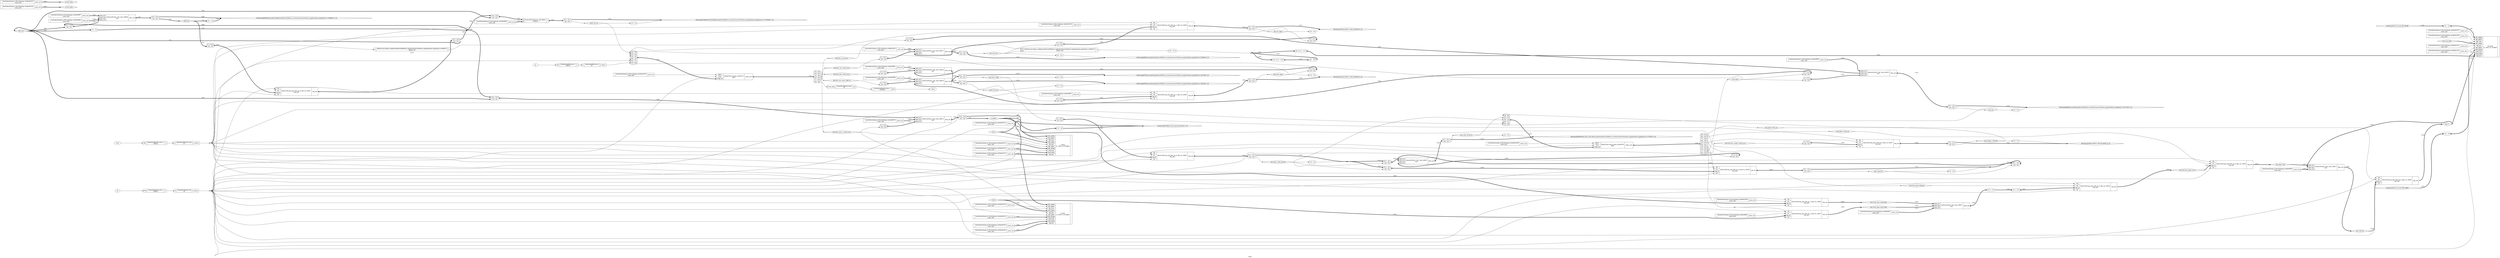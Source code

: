 digraph "main" {
label="main";
rankdir="LR";
remincross=true;
n61 [ shape=diamond, label="a.addr0", color="black", fontcolor="black"];
n62 [ shape=diamond, label="a.read_data", color="black", fontcolor="black"];
n63 [ shape=diamond, label="add0.out", color="black", fontcolor="black"];
n64 [ shape=diamond, label="b.read_data", color="black", fontcolor="black"];
n65 [ shape=octagon, label="clk", color="black", fontcolor="black"];
n66 [ shape=diamond, label="cond_wire_in", color="black", fontcolor="black"];
n67 [ shape=octagon, label="done", color="black", fontcolor="black"];
n68 [ shape=diamond, label="fsm.fsm_idx0_write_en_in", color="black", fontcolor="black"];
n69 [ shape=diamond, label="fsm.fsm_mac_data_valid_in", color="black", fontcolor="black"];
n70 [ shape=diamond, label="fsm.fsm_mac_go_in", color="black", fontcolor="black"];
n71 [ shape=diamond, label="fsm.fsm_out_write_en_in", color="black", fontcolor="black"];
n72 [ shape=diamond, label="fsm.fsm_read_a_write_en_in", color="black", fontcolor="black"];
n73 [ shape=diamond, label="fsm.idx0_done", color="black", fontcolor="black"];
n74 [ shape=diamond, label="fsm.out_done", color="black", fontcolor="black"];
n75 [ shape=octagon, label="go", color="black", fontcolor="black"];
n76 [ shape=diamond, label="idx0.out", color="black", fontcolor="black"];
n77 [ shape=diamond, label="idx0.write_en", color="black", fontcolor="black"];
n78 [ shape=diamond, label="mac.a", color="black", fontcolor="black"];
n79 [ shape=diamond, label="mac.add.out", color="black", fontcolor="black"];
n80 [ shape=diamond, label="mac.b", color="black", fontcolor="black"];
n81 [ shape=diamond, label="mac.c", color="black", fontcolor="black"];
n82 [ shape=diamond, label="mac.cond.out", color="black", fontcolor="black"];
n83 [ shape=diamond, label="mac.cond_wire0_in", color="black", fontcolor="black"];
n84 [ shape=diamond, label="mac.data_valid", color="black", fontcolor="black"];
n85 [ shape=diamond, label="mac.data_valid_reg.out", color="black", fontcolor="black"];
n86 [ shape=diamond, label="mac.done", color="black", fontcolor="black"];
n87 [ shape=diamond, label="mac.fsm.fsm_pipe1_in_in", color="black", fontcolor="black"];
n88 [ shape=diamond, label="mac.fsm.fsm_stage2_valid_in_in", color="black", fontcolor="black"];
n89 [ shape=diamond, label="mac.go", color="black", fontcolor="black"];
n90 [ shape=diamond, label="mac.mult_pipe.comp.go", color="black", fontcolor="black"];
n91 [ shape=diamond, label="mac.mult_pipe.comp.ltmp", color="black", fontcolor="black"];
n92 [ shape=diamond, label="mac.mult_pipe.comp.rtmp", color="black", fontcolor="black"];
n93 [ shape=diamond, label="mac.pipe1.out", color="black", fontcolor="black"];
n94 [ shape=diamond, label="mac.pipe1.write_en", color="black", fontcolor="black"];
n95 [ shape=diamond, label="mac.pipe2.write_en", color="black", fontcolor="black"];
n96 [ shape=diamond, label="mac.stage2_valid.out", color="black", fontcolor="black"];
n97 [ shape=diamond, label="out.read_data", color="black", fontcolor="black"];
n98 [ shape=diamond, label="out.write_en", color="black", fontcolor="black"];
n99 [ shape=octagon, label="reset", color="black", fontcolor="black"];
c101 [ shape=record, label="{{}|$auto$constmap.cc:36:constmap_worker$1001\nconst_unit|{<p100> const_out}}",  ];
c102 [ shape=record, label="{{}|$auto$constmap.cc:36:constmap_worker$1003\nconst_unit|{<p100> const_out}}",  ];
c103 [ shape=record, label="{{}|$auto$constmap.cc:36:constmap_worker$1005\nconst_unit|{<p100> const_out}}",  ];
c104 [ shape=record, label="{{}|$auto$constmap.cc:36:constmap_worker$1007\nconst_unit|{<p100> const_out}}",  ];
c105 [ shape=record, label="{{}|$auto$constmap.cc:36:constmap_worker$1009\nconst_unit|{<p100> const_out}}",  ];
c106 [ shape=record, label="{{}|$auto$constmap.cc:36:constmap_worker$1011\nconst_unit|{<p100> const_out}}",  ];
c107 [ shape=record, label="{{}|$auto$constmap.cc:36:constmap_worker$1013\nconst_unit|{<p100> const_out}}",  ];
c108 [ shape=record, label="{{}|$auto$constmap.cc:36:constmap_worker$1015\nconst_unit|{<p100> const_out}}",  ];
c109 [ shape=record, label="{{}|$auto$constmap.cc:36:constmap_worker$1017\nconst_unit|{<p100> const_out}}",  ];
c110 [ shape=record, label="{{}|$auto$constmap.cc:36:constmap_worker$1019\nconst_unit|{<p100> const_out}}",  ];
c111 [ shape=record, label="{{}|$auto$constmap.cc:36:constmap_worker$1021\nconst_unit|{<p100> const_out}}",  ];
c112 [ shape=record, label="{{}|$auto$constmap.cc:36:constmap_worker$1023\nconst_unit|{<p100> const_out}}",  ];
c113 [ shape=record, label="{{}|$auto$constmap.cc:36:constmap_worker$1025\nconst_unit|{<p100> const_out}}",  ];
c114 [ shape=record, label="{{}|$auto$constmap.cc:36:constmap_worker$1027\nconst_unit|{<p100> const_out}}",  ];
c115 [ shape=record, label="{{}|$auto$constmap.cc:36:constmap_worker$1029\nconst_unit|{<p100> const_out}}",  ];
c116 [ shape=record, label="{{}|$auto$constmap.cc:36:constmap_worker$1031\nconst_unit|{<p100> const_out}}",  ];
c117 [ shape=record, label="{{}|$auto$constmap.cc:36:constmap_worker$1033\nconst_unit|{<p100> const_out}}",  ];
c118 [ shape=record, label="{{}|$auto$constmap.cc:36:constmap_worker$1035\nconst_unit|{<p100> const_out}}",  ];
c119 [ shape=record, label="{{}|$auto$constmap.cc:36:constmap_worker$1037\nconst_unit|{<p100> const_out}}",  ];
c120 [ shape=record, label="{{}|$auto$constmap.cc:36:constmap_worker$979\nconst_unit|{<p100> const_out}}",  ];
c121 [ shape=record, label="{{}|$auto$constmap.cc:36:constmap_worker$981\nconst_unit|{<p100> const_out}}",  ];
c122 [ shape=record, label="{{}|$auto$constmap.cc:36:constmap_worker$983\nconst_unit|{<p100> const_out}}",  ];
c123 [ shape=record, label="{{}|$auto$constmap.cc:36:constmap_worker$985\nconst_unit|{<p100> const_out}}",  ];
c124 [ shape=record, label="{{}|$auto$constmap.cc:36:constmap_worker$987\nconst_unit|{<p100> const_out}}",  ];
c125 [ shape=record, label="{{}|$auto$constmap.cc:36:constmap_worker$989\nconst_unit|{<p100> const_out}}",  ];
c126 [ shape=record, label="{{}|$auto$constmap.cc:36:constmap_worker$991\nconst_unit|{<p100> const_out}}",  ];
c127 [ shape=record, label="{{}|$auto$constmap.cc:36:constmap_worker$993\nconst_unit|{<p100> const_out}}",  ];
c128 [ shape=record, label="{{}|$auto$constmap.cc:36:constmap_worker$995\nconst_unit|{<p100> const_out}}",  ];
c129 [ shape=record, label="{{}|$auto$constmap.cc:36:constmap_worker$997\nconst_unit|{<p100> const_out}}",  ];
c130 [ shape=record, label="{{}|$auto$constmap.cc:36:constmap_worker$999\nconst_unit|{<p100> const_out}}",  ];
c135 [ shape=record, label="{{<p131> data_in1|<p132> data_in2|<p133> data_in3}|$extract$&#9586;ALU_ALU_func_0$909\nALU|{<p134> data_out}}",  ];
x0 [ shape=record, style=rounded, label="<s1> 31:4 - 31:4 |<s0> 3:0 - 3:0 ", color="black", fontcolor="black" ];
x0:e -> c135:p132:w [arrowhead=odiamond, arrowtail=odiamond, dir=both, color="black", fontcolor="black", style="setlinewidth(3)", label="<32>"];
x1 [ shape=record, style=rounded, label="<s1> 31:4 - 31:4 |<s0> 3:0 - 3:0 ", color="black", fontcolor="black" ];
c135:p134:e -> x1:w [arrowhead=odiamond, arrowtail=odiamond, dir=both, color="black", fontcolor="black", style="setlinewidth(3)", label="<32>"];
c136 [ shape=record, label="{{<p131> data_in1|<p132> data_in2|<p133> data_in3}|$extract$&#9586;ALU_ALU_func_0$910\nALU|{<p134> data_out}}",  ];
c137 [ shape=record, label="{{<p131> data_in1|<p132> data_in2|<p133> data_in3}|$extract$&#9586;ALU_ALU_func_5$907\nALU|{<p134> data_out}}",  ];
x2 [ shape=record, style=rounded, label="<s0> 31:0 - 31:0 ", color="black", fontcolor="black" ];
c137:p134:e -> x2:w [arrowhead=odiamond, arrowtail=odiamond, dir=both, color="black", fontcolor="black", style="setlinewidth(3)", label="<32>"];
c138 [ shape=record, label="{{<p131> data_in1|<p132> data_in2|<p133> data_in3}|$extract$&#9586;ALU_ALU_func_6$913\nALU|{<p134> data_out}}",  ];
x3 [ shape=record, style=rounded, label="<s1> 31:4 - 31:4 |<s0> 3:0 - 3:0 ", color="black", fontcolor="black" ];
x3:e -> c138:p131:w [arrowhead=odiamond, arrowtail=odiamond, dir=both, color="black", fontcolor="black", style="setlinewidth(3)", label="<32>"];
x4 [ shape=record, style=rounded, label="Z -&gt; 31:1 |<s0> 0:0 - 0:0 ", color="black", fontcolor="black" ];
x4:e -> c138:p133:w [arrowhead=odiamond, arrowtail=odiamond, dir=both, color="black", fontcolor="black", style="setlinewidth(3)", label="<32>"];
x5 [ shape=record, style=rounded, label="<s1> 31:4 - 31:4 |<s0> 3:0 - 3:0 ", color="black", fontcolor="black" ];
c138:p134:e -> x5:w [arrowhead=odiamond, arrowtail=odiamond, dir=both, color="black", fontcolor="black", style="setlinewidth(3)", label="<32>"];
c139 [ shape=record, label="{{<p131> data_in1|<p132> data_in2|<p133> data_in3}|$extract$&#9586;ALU_ALU_func_6$914\nALU|{<p134> data_out}}",  ];
x6 [ shape=record, style=rounded, label="0 -&gt; 31:1 |<s0> 0:0 - 0:0 ", color="black", fontcolor="black" ];
x6:e -> c139:p132:w [arrowhead=odiamond, arrowtail=odiamond, dir=both, color="black", fontcolor="black", style="setlinewidth(3)", label="<32>"];
x7 [ shape=record, style=rounded, label="Z -&gt; 31:1 |<s0> 0:0 - 0:0 ", color="black", fontcolor="black" ];
x7:e -> c139:p133:w [arrowhead=odiamond, arrowtail=odiamond, dir=both, color="black", fontcolor="black", style="setlinewidth(3)", label="<32>"];
x8 [ shape=record, style=rounded, label="<s1> 31:1 - 31:1 |<s0> 0:0 - 0:0 ", color="black", fontcolor="black" ];
c139:p134:e -> x8:w [arrowhead=odiamond, arrowtail=odiamond, dir=both, color="black", fontcolor="black", style="setlinewidth(3)", label="<32>"];
c140 [ shape=record, label="{{<p131> data_in1|<p132> data_in2|<p133> data_in3}|$extract$&#9586;ALU_ALU_func_6$915\nALU|{<p134> data_out}}",  ];
x9 [ shape=record, style=rounded, label="<s1> 31:1 - 31:1 |<s0> 0:0 - 0:0 ", color="black", fontcolor="black" ];
x9:e -> c140:p131:w [arrowhead=odiamond, arrowtail=odiamond, dir=both, color="black", fontcolor="black", style="setlinewidth(3)", label="<32>"];
x10 [ shape=record, style=rounded, label="<s1> 31:1 - 31:1 |<s0> 0:0 - 0:0 ", color="black", fontcolor="black" ];
x10:e -> c140:p132:w [arrowhead=odiamond, arrowtail=odiamond, dir=both, color="black", fontcolor="black", style="setlinewidth(3)", label="<32>"];
x11 [ shape=record, style=rounded, label="Z -&gt; 31:1 |<s0> 0:0 - 0:0 ", color="black", fontcolor="black" ];
x11:e -> c140:p133:w [arrowhead=odiamond, arrowtail=odiamond, dir=both, color="black", fontcolor="black", style="setlinewidth(3)", label="<32>"];
x12 [ shape=record, style=rounded, label="<s1> 31:1 - 31:1 |<s0> 0:0 - 0:0 ", color="black", fontcolor="black" ];
c140:p134:e -> x12:w [arrowhead=odiamond, arrowtail=odiamond, dir=both, color="black", fontcolor="black", style="setlinewidth(3)", label="<32>"];
c141 [ shape=record, label="{{<p131> data_in1|<p132> data_in2|<p133> data_in3}|$extract$&#9586;ALU_ALU_func_6$916\nALU|{<p134> data_out}}",  ];
x13 [ shape=record, style=rounded, label="0 -&gt; 31:1 |<s0> 0:0 - 0:0 ", color="black", fontcolor="black" ];
x13:e -> c141:p132:w [arrowhead=odiamond, arrowtail=odiamond, dir=both, color="black", fontcolor="black", style="setlinewidth(3)", label="<32>"];
x14 [ shape=record, style=rounded, label="Z -&gt; 31:1 |<s0> 0:0 - 0:0 ", color="black", fontcolor="black" ];
x14:e -> c141:p133:w [arrowhead=odiamond, arrowtail=odiamond, dir=both, color="black", fontcolor="black", style="setlinewidth(3)", label="<32>"];
x15 [ shape=record, style=rounded, label="<s1> 31:1 - 31:1 |<s0> 0:0 - 0:0 ", color="black", fontcolor="black" ];
c141:p134:e -> x15:w [arrowhead=odiamond, arrowtail=odiamond, dir=both, color="black", fontcolor="black", style="setlinewidth(3)", label="<32>"];
c142 [ shape=record, label="{{<p131> data_in1|<p132> data_in2|<p133> data_in3}|$extract$&#9586;ALU_ALU_func_6$917\nALU|{<p134> data_out}}",  ];
x16 [ shape=record, style=rounded, label="0 -&gt; 31:1 |<s0> 0:0 - 0:0 ", color="black", fontcolor="black" ];
x16:e -> c142:p132:w [arrowhead=odiamond, arrowtail=odiamond, dir=both, color="black", fontcolor="black", style="setlinewidth(3)", label="<32>"];
x17 [ shape=record, style=rounded, label="Z -&gt; 31:1 |<s0> 0:0 - 0:0 ", color="black", fontcolor="black" ];
x17:e -> c142:p133:w [arrowhead=odiamond, arrowtail=odiamond, dir=both, color="black", fontcolor="black", style="setlinewidth(3)", label="<32>"];
x18 [ shape=record, style=rounded, label="<s1> 31:1 - 31:1 |<s0> 0:0 - 0:0 ", color="black", fontcolor="black" ];
c142:p134:e -> x18:w [arrowhead=odiamond, arrowtail=odiamond, dir=both, color="black", fontcolor="black", style="setlinewidth(3)", label="<32>"];
c143 [ shape=record, label="{{<p131> data_in1|<p132> data_in2|<p133> data_in3}|$extract$&#9586;ALU_ALU_func_6$918\nALU|{<p134> data_out}}",  ];
x19 [ shape=record, style=rounded, label="0 -&gt; 31:1 |<s0> 0:0 - 0:0 ", color="black", fontcolor="black" ];
x19:e -> c143:p132:w [arrowhead=odiamond, arrowtail=odiamond, dir=both, color="black", fontcolor="black", style="setlinewidth(3)", label="<32>"];
x20 [ shape=record, style=rounded, label="Z -&gt; 31:1 |<s0> 0:0 - 0:0 ", color="black", fontcolor="black" ];
x20:e -> c143:p133:w [arrowhead=odiamond, arrowtail=odiamond, dir=both, color="black", fontcolor="black", style="setlinewidth(3)", label="<32>"];
x21 [ shape=record, style=rounded, label="<s1> 31:1 - 31:1 |<s0> 0:0 - 0:0 ", color="black", fontcolor="black" ];
c143:p134:e -> x21:w [arrowhead=odiamond, arrowtail=odiamond, dir=both, color="black", fontcolor="black", style="setlinewidth(3)", label="<32>"];
c147 [ shape=record, label="{{<p144> A|<p145> B}|$extract$&#9586;compare_conf_0$921\ncompare|{<p146> Y}}",  ];
x22 [ shape=record, style=rounded, label="<s1> 31:4 - 31:4 |<s0> 3:0 - 3:0 ", color="black", fontcolor="black" ];
x22:e -> c147:p144:w [arrowhead=odiamond, arrowtail=odiamond, dir=both, color="black", fontcolor="black", style="setlinewidth(3)", label="<32>"];
x23 [ shape=record, style=rounded, label="<s1> 31:1 - 31:1 |<s0> 0:0 - 0:0 ", color="black", fontcolor="black" ];
c147:p146:e -> x23:w [arrowhead=odiamond, arrowtail=odiamond, dir=both, color="black", fontcolor="black", style="setlinewidth(3)", label="<32>"];
c152 [ shape=record, label="{{<p65> clk|<p148> en|<p149> reg_in|<p150> rst}|$extract$&#9586;reg_unit_tide_en_0_tide_rst_1$936\nreg_unit|{<p151> reg_out}}",  ];
x24 [ shape=record, style=rounded, label="<s1> 31:1 - 31:1 |<s0> 0:0 - 0:0 ", color="black", fontcolor="black" ];
x24:e -> c152:p149:w [arrowhead=odiamond, arrowtail=odiamond, dir=both, color="black", fontcolor="black", style="setlinewidth(3)", label="<32>"];
x25 [ shape=record, style=rounded, label="<s1> 31:1 - 31:1 |<s0> 0:0 - 0:0 ", color="black", fontcolor="black" ];
c152:p151:e -> x25:w [arrowhead=odiamond, arrowtail=odiamond, dir=both, color="black", fontcolor="black", style="setlinewidth(3)", label="<32>"];
c153 [ shape=record, label="{{<p65> clk|<p148> en|<p149> reg_in|<p150> rst}|$extract$&#9586;reg_unit_tide_en_0_tide_rst_1$937\nreg_unit|{<p151> reg_out}}",  ];
x26 [ shape=record, style=rounded, label="0 -&gt; 31:1 |<s0> 0:0 - 0:0 ", color="black", fontcolor="black" ];
x26:e -> c153:p149:w [arrowhead=odiamond, arrowtail=odiamond, dir=both, color="black", fontcolor="black", style="setlinewidth(3)", label="<32>"];
x27 [ shape=record, style=rounded, label="<s1> 31:1 - 31:1 |<s0> 0:0 - 0:0 ", color="black", fontcolor="black" ];
c153:p151:e -> x27:w [arrowhead=odiamond, arrowtail=odiamond, dir=both, color="black", fontcolor="black", style="setlinewidth(3)", label="<32>"];
c154 [ shape=record, label="{{<p65> clk|<p148> en|<p149> reg_in|<p150> rst}|$extract$&#9586;reg_unit_tide_en_0_tide_rst_1$938\nreg_unit|{<p151> reg_out}}",  ];
x28 [ shape=record, style=rounded, label="<s0> 31:0 - 31:0 ", color="black", fontcolor="black" ];
x28:e -> c154:p149:w [arrowhead=odiamond, arrowtail=odiamond, dir=both, color="black", fontcolor="black", style="setlinewidth(3)", label="<32>"];
c155 [ shape=record, label="{{<p65> clk|<p148> en|<p149> reg_in|<p150> rst}|$extract$&#9586;reg_unit_tide_en_0_tide_rst_1$939\nreg_unit|{<p151> reg_out}}",  ];
c156 [ shape=record, label="{{<p65> clk|<p148> en|<p149> reg_in|<p150> rst}|$extract$&#9586;reg_unit_tide_en_0_tide_rst_1$940\nreg_unit|{<p151> reg_out}}",  ];
c157 [ shape=record, label="{{<p65> clk|<p148> en|<p149> reg_in|<p150> rst}|$extract$&#9586;reg_unit_tide_en_0_tide_rst_1$941\nreg_unit|{<p151> reg_out}}",  ];
x29 [ shape=record, style=rounded, label="0 -&gt; 31:4 |<s0> 3:0 - 3:0 ", color="black", fontcolor="black" ];
x29:e -> c157:p149:w [arrowhead=odiamond, arrowtail=odiamond, dir=both, color="black", fontcolor="black", style="setlinewidth(3)", label="<32>"];
x30 [ shape=record, style=rounded, label="<s1> 31:4 - 31:4 |<s0> 3:0 - 3:0 ", color="black", fontcolor="black" ];
c157:p151:e -> x30:w [arrowhead=odiamond, arrowtail=odiamond, dir=both, color="black", fontcolor="black", style="setlinewidth(3)", label="<32>"];
c158 [ shape=record, label="{{<p65> clk|<p148> en|<p149> reg_in|<p150> rst}|$extract$&#9586;reg_unit_tide_en_0_tide_rst_1$942\nreg_unit|{<p151> reg_out}}",  ];
x31 [ shape=record, style=rounded, label="0 -&gt; 31:1 |<s0> 0:0 - 0:0 ", color="black", fontcolor="black" ];
x31:e -> c158:p149:w [arrowhead=odiamond, arrowtail=odiamond, dir=both, color="black", fontcolor="black", style="setlinewidth(3)", label="<32>"];
x32 [ shape=record, style=rounded, label="<s1> 31:1 - 31:1 |<s0> 0:0 - 0:0 ", color="black", fontcolor="black" ];
c158:p151:e -> x32:w [arrowhead=odiamond, arrowtail=odiamond, dir=both, color="black", fontcolor="black", style="setlinewidth(3)", label="<32>"];
c159 [ shape=record, label="{{<p65> clk|<p148> en|<p149> reg_in|<p150> rst}|$extract$&#9586;reg_unit_tide_en_1_tide_rst_1$944\nreg_unit|{<p151> reg_out}}",  ];
x33 [ shape=record, style=rounded, label="0 -&gt; 31:1 |<s0> 0:0 - 0:0 ", color="black", fontcolor="black" ];
x33:e -> c159:p149:w [arrowhead=odiamond, arrowtail=odiamond, dir=both, color="black", fontcolor="black", style="setlinewidth(3)", label="<32>"];
x34 [ shape=record, style=rounded, label="<s1> 31:1 - 31:1 |<s0> 0:0 - 0:0 ", color="black", fontcolor="black" ];
c159:p151:e -> x34:w [arrowhead=odiamond, arrowtail=odiamond, dir=both, color="black", fontcolor="black", style="setlinewidth(3)", label="<32>"];
c160 [ shape=record, label="{{<p65> clk|<p148> en|<p149> reg_in|<p150> rst}|$extract$&#9586;reg_unit_tide_en_1_tide_rst_1$945\nreg_unit|{<p151> reg_out}}",  ];
x35 [ shape=record, style=rounded, label="0 -&gt; 31:1 |<s0> 0:0 - 0:0 ", color="black", fontcolor="black" ];
x35:e -> c160:p149:w [arrowhead=odiamond, arrowtail=odiamond, dir=both, color="black", fontcolor="black", style="setlinewidth(3)", label="<32>"];
x36 [ shape=record, style=rounded, label="<s1> 31:1 - 31:1 |<s0> 0:0 - 0:0 ", color="black", fontcolor="black" ];
c160:p151:e -> x36:w [arrowhead=odiamond, arrowtail=odiamond, dir=both, color="black", fontcolor="black", style="setlinewidth(3)", label="<32>"];
c161 [ shape=record, label="{{<p65> clk|<p148> en|<p149> reg_in|<p150> rst}|$extract$&#9586;reg_unit_tide_en_1_tide_rst_1$946\nreg_unit|{<p151> reg_out}}",  ];
c162 [ shape=record, label="{{<p65> clk|<p148> en|<p149> reg_in|<p150> rst}|$extract$&#9586;reg_unit_tide_en_1_tide_rst_1$947\nreg_unit|{<p151> reg_out}}",  ];
c163 [ shape=record, label="{{<p144> A|<p145> B}|$flatten&#9586;out.$logic_and$/home/kelvin/FABulous_fork/myProject/PnR/mac-pipelined/mac-pipelined.sv:806$274\n$logic_and|{<p146> Y}}",  ];
x37 [ shape=record, style=rounded, label="<s0> 0:0 - 31:31 ", color="black", fontcolor="black" ];
c163:p146:e -> x37:w [arrowhead=odiamond, arrowtail=odiamond, dir=both, color="black", fontcolor="black", label=""];
c164 [ shape=record, label="{{<p144> A}|$flatten&#9586;out.$logic_not$/home/kelvin/FABulous_fork/myProject/PnR/mac-pipelined/mac-pipelined.sv:806$273\n$logic_not|{<p146> Y}}",  ];
c169 [ shape=record, label="{{<p165> ARST|<p166> CLK|<p167> CTRL_IN}|$fsm$&#9586;fsm.current_state$772\n$fsm|{<p168> CTRL_OUT}}",  ];
x38 [ shape=record, style=rounded, label="<s5> 0:0 - 5:5 |<s4> 0:0 - 4:4 |<s3> 0:0 - 3:3 |<s2> 0:0 - 2:2 |<s1> 0:0 - 1:1 |<s0> 0:0 - 0:0 ", color="black", fontcolor="black" ];
x38:e -> c169:p167:w [arrowhead=odiamond, arrowtail=odiamond, dir=both, color="black", fontcolor="black", style="setlinewidth(3)", label="<6>"];
x39 [ shape=record, style=rounded, label="<s5> 5:5 - 0:0 |<s4> 4:4 - 0:0 |<s3> 3:3 - 0:0 |<s2> 2:2 - 0:0 |<s1> 1:1 - 0:0 |<s0> 0:0 - 0:0 ", color="black", fontcolor="black" ];
c169:p168:e -> x39:w [arrowhead=odiamond, arrowtail=odiamond, dir=both, color="black", fontcolor="black", style="setlinewidth(3)", label="<6>"];
c170 [ shape=record, label="{{<p165> ARST|<p166> CLK|<p167> CTRL_IN}|$fsm$&#9586;mac.fsm.current_state$786\n$fsm|{<p168> CTRL_OUT}}",  ];
x40 [ shape=record, style=rounded, label="<s4> 0:0 - 4:4 |<s3> 0:0 - 3:3 |<s2> 0:0 - 2:2 |<s1> 0:0 - 1:1 |<s0> 0:0 - 0:0 ", color="black", fontcolor="black" ];
x40:e -> c170:p167:w [arrowhead=odiamond, arrowtail=odiamond, dir=both, color="black", fontcolor="black", style="setlinewidth(3)", label="<5>"];
x41 [ shape=record, style=rounded, label="<s9> 9:9 - 0:0 |<s8> 8:8 - 0:0 |<s7> 7:7 - 0:0 |<s6> 6:6 - 0:0 |<s5> 5:5 - 0:0 |<s4> 4:4 - 0:0 |<s3> 3:3 - 0:0 |<s2> 2:2 - 0:0 |<s1> 1:1 - 0:0 |<s0> 0:0 - 0:0 ", color="black", fontcolor="black" ];
c170:p168:e -> x41:w [arrowhead=odiamond, arrowtail=odiamond, dir=both, color="black", fontcolor="black", style="setlinewidth(3)", label="<10>"];
c173 [ shape=record, label="{{<p171> in}|$iopadmap$main.clk\nIO|{<p172> to_fabric}}",  ];
c176 [ shape=record, label="{{<p174> PAD}|$iopadmap$main.clk_1\nINBUF|{<p175> O}}",  ];
c179 [ shape=record, label="{{<p177> from_fabric}|$iopadmap$main.done\nIO|{<p178> out}}",  ];
c181 [ shape=record, label="{{<p180> I}|$iopadmap$main.done_1\nOUTBUF|{<p174> PAD}}",  ];
c182 [ shape=record, label="{{<p171> in}|$iopadmap$main.go\nIO|{<p172> to_fabric}}",  ];
c183 [ shape=record, label="{{<p174> PAD}|$iopadmap$main.go_1\nINBUF|{<p175> O}}",  ];
c184 [ shape=record, label="{{<p171> in}|$iopadmap$main.reset\nIO|{<p172> to_fabric}}",  ];
c185 [ shape=record, label="{{<p174> PAD}|$iopadmap$main.reset_1\nINBUF|{<p175> O}}",  ];
c196 [ shape=record, label="{{<p186> RD_ADDR|<p187> RD_ARST|<p188> RD_CLK|<p189> RD_DATA|<p190> RD_EN|<p191> RD_SRST|<p192> WR_ADDR|<p193> WR_CLK|<p194> WR_DATA|<p195> WR_EN}|a.mem\n$__mem_v2_wrapper|{}}",  ];
c197 [ shape=record, label="{{<p186> RD_ADDR|<p187> RD_ARST|<p188> RD_CLK|<p189> RD_DATA|<p190> RD_EN|<p191> RD_SRST|<p192> WR_ADDR|<p193> WR_CLK|<p194> WR_DATA|<p195> WR_EN}|b.mem\n$__mem_v2_wrapper|{}}",  ];
c198 [ shape=record, label="{{<p186> RD_ADDR|<p187> RD_ARST|<p188> RD_CLK|<p189> RD_DATA|<p190> RD_EN|<p191> RD_SRST|<p192> WR_ADDR|<p193> WR_CLK|<p194> WR_DATA|<p195> WR_EN}|out.mem\n$__mem_v2_wrapper|{}}",  ];
x42 [ shape=record, style=rounded, label="<s0> 3:0 - 3:0 ", color="black", fontcolor="black" ];
x42:e -> c198:p186:w [arrowhead=odiamond, arrowtail=odiamond, dir=both, color="black", fontcolor="black", style="setlinewidth(3)", label="<4>"];
x43 [ shape=record, style=rounded, label="<s0> 3:0 - 3:0 ", color="black", fontcolor="black" ];
x43:e -> c198:p192:w [arrowhead=odiamond, arrowtail=odiamond, dir=both, color="black", fontcolor="black", style="setlinewidth(3)", label="<4>"];
x44 [ shape=record, style=rounded, label="<s31> 32x 31:31 - 31:0 ", color="black", fontcolor="black" ];
x44:e -> c198:p195:w [arrowhead=odiamond, arrowtail=odiamond, dir=both, color="black", fontcolor="black", style="setlinewidth(3)", label="<32>"];
x45 [ shape=record, style=rounded, label="<s30> 31x 31:31 - 30:0 ", color="black", fontcolor="black" ];
x46 [ shape=record, style=rounded, label="<s0> 30:0 - 30:0 ", color="black", fontcolor="black" ];
x45:e -> x46:w [arrowhead=odiamond, arrowtail=odiamond, dir=both, color="black", fontcolor="black", style="setlinewidth(3)", label="<31>"];
x47 [ shape=record, style=rounded, label="<s0> 0:0 - 0:0 ", color="black", fontcolor="black" ];
x48 [ shape=record, style=rounded, label="<s0> 0:0 - 0:0 ", color="black", fontcolor="black" ];
x49 [ shape=record, style=rounded, label="<s0> 0:0 - 0:0 ", color="black", fontcolor="black" ];
x50 [ shape=record, style=rounded, label="<s0> 0:0 - 0:0 ", color="black", fontcolor="black" ];
x51 [ shape=record, style=rounded, label="<s0> 3:0 - 3:0 ", color="black", fontcolor="black" ];
x52 [ shape=record, style=rounded, label="<s0> 0:0 - 0:0 ", color="black", fontcolor="black" ];
x53 [ shape=record, style=rounded, label="<s0> 3:0 - 3:0 ", color="black", fontcolor="black" ];
x54 [ shape=record, style=rounded, label="<s0> 0:0 - 0:0 ", color="black", fontcolor="black" ];
x55 [ shape=record, style=rounded, label="<s0> 3:0 - 3:0 ", color="black", fontcolor="black" ];
x56 [ shape=record, style=rounded, label="<s0> 0:0 - 0:0 ", color="black", fontcolor="black" ];
x57 [ shape=record, style=rounded, label="<s0> 0:0 - 0:0 ", color="black", fontcolor="black" ];
x58 [ shape=record, style=rounded, label="<s0> 0:0 - 0:0 ", color="black", fontcolor="black" ];
x59 [ shape=record, style=rounded, label="<s0> 0:0 - 0:0 ", color="black", fontcolor="black" ];
x60 [ shape=record, style=rounded, label="<s0> 0:0 - 0:0 ", color="black", fontcolor="black" ];
c101:p100:e -> c142:p131:w [color="black", fontcolor="black", style="setlinewidth(3)", label="<32>"];
c110:p100:e -> c197:p187:w [color="black", fontcolor="black", label=""];
c111:p100:e -> c197:p192:w [color="black", fontcolor="black", style="setlinewidth(3)", label="<4>"];
c112:p100:e -> c197:p194:w [color="black", fontcolor="black", style="setlinewidth(3)", label="<32>"];
c113:p100:e -> c197:p195:w [color="black", fontcolor="black", style="setlinewidth(3)", label="<32>"];
c114:p100:e -> c198:p187:w [color="black", fontcolor="black", label=""];
c115:p100:e -> c198:p188:w [color="black", fontcolor="black", label=""];
c116:p100:e -> c198:p190:w [color="black", fontcolor="black", label=""];
c117:p100:e -> c198:p191:w [color="black", fontcolor="black", label=""];
c120:p100:e -> c138:p132:w [color="black", fontcolor="black", style="setlinewidth(3)", label="<32>"];
c121:p100:e -> c141:p131:w [color="black", fontcolor="black", style="setlinewidth(3)", label="<32>"];
c102:p100:e -> c159:p148:w [color="black", fontcolor="black", label=""];
c122:p100:e -> c162:p148:w [color="black", fontcolor="black", label=""];
c123:p100:e -> c139:p131:w [color="black", fontcolor="black", style="setlinewidth(3)", label="<32>"];
c124:p100:e -> c160:p148:w [color="black", fontcolor="black", label=""];
c125:p100:e -> c147:p145:w [color="black", fontcolor="black", style="setlinewidth(3)", label="<32>"];
c126:p100:e -> c137:p133:w [color="black", fontcolor="black", style="setlinewidth(3)", label="<32>"];
c127:p100:e -> c136:p133:w [color="black", fontcolor="black", style="setlinewidth(3)", label="<32>"];
c128:p100:e -> c135:p133:w [color="black", fontcolor="black", style="setlinewidth(3)", label="<32>"];
c129:p100:e -> c135:p131:w [color="black", fontcolor="black", style="setlinewidth(3)", label="<32>"];
c130:p100:e -> c143:p131:w [color="black", fontcolor="black", style="setlinewidth(3)", label="<32>"];
n29 [ shape=point ];
x41:s9:e -> n29:w [color="black", fontcolor="black", label=""];
n29:e -> c161:p150:w [color="black", fontcolor="black", label=""];
n29:e -> c162:p150:w [color="black", fontcolor="black", label=""];
c103:p100:e -> c161:p148:w [color="black", fontcolor="black", label=""];
x41:s5:e -> c153:p148:w [color="black", fontcolor="black", label=""];
x41:s3:e -> c152:p148:w [color="black", fontcolor="black", label=""];
x41:s4:e -> c158:p148:w [color="black", fontcolor="black", label=""];
x2:s0:e -> x28:s0:w [color="black", fontcolor="black", style="setlinewidth(3)", label="<32>"];
x41:s0:e -> x11:s0:w [color="black", fontcolor="black", label=""];
n35 [ shape=point ];
x37:s0:e -> n35:w [color="black", fontcolor="black", label=""];
x46:s0:e -> n35:w [color="black", fontcolor="black", style="setlinewidth(3)", label="<31>"];
n35:e -> x44:s31:w [color="black", fontcolor="black", style="setlinewidth(3)", label="<32>"];
n35:e -> x45:s30:w [color="black", fontcolor="black", style="setlinewidth(3)", label="<31>"];
c164:p146:e -> c163:p144:w [color="black", fontcolor="black", label=""];
n37 [ shape=point ];
c173:p172:e -> n37:w [color="black", fontcolor="black", label=""];
n37:e -> c152:p65:w [color="black", fontcolor="black", label=""];
n37:e -> c153:p65:w [color="black", fontcolor="black", label=""];
n37:e -> c154:p65:w [color="black", fontcolor="black", label=""];
n37:e -> c155:p65:w [color="black", fontcolor="black", label=""];
n37:e -> c156:p65:w [color="black", fontcolor="black", label=""];
n37:e -> c157:p65:w [color="black", fontcolor="black", label=""];
n37:e -> c158:p65:w [color="black", fontcolor="black", label=""];
n37:e -> c159:p65:w [color="black", fontcolor="black", label=""];
n37:e -> c160:p65:w [color="black", fontcolor="black", label=""];
n37:e -> c161:p65:w [color="black", fontcolor="black", label=""];
n37:e -> c162:p65:w [color="black", fontcolor="black", label=""];
n37:e -> c169:p166:w [color="black", fontcolor="black", label=""];
n37:e -> c170:p166:w [color="black", fontcolor="black", label=""];
n37:e -> c196:p188:w [color="black", fontcolor="black", label=""];
n37:e -> c196:p193:w [color="black", fontcolor="black", label=""];
n37:e -> c197:p188:w [color="black", fontcolor="black", label=""];
n37:e -> c197:p193:w [color="black", fontcolor="black", label=""];
n37:e -> c198:p193:w [color="black", fontcolor="black", label=""];
c176:p175:e -> c173:p171:w [color="black", fontcolor="black", label=""];
x39:s0:e -> c179:p177:w [color="black", fontcolor="black", label=""];
c104:p100:e -> c169:p165:w [color="black", fontcolor="black", label=""];
c179:p178:e -> c181:p180:w [color="black", fontcolor="black", label=""];
c182:p172:e -> x38:s0:w [color="black", fontcolor="black", label=""];
c183:p175:e -> c182:p171:w [color="black", fontcolor="black", label=""];
n43 [ shape=point ];
c184:p172:e -> n43:w [color="black", fontcolor="black", label=""];
n43:e -> c152:p150:w [color="black", fontcolor="black", label=""];
n43:e -> c153:p150:w [color="black", fontcolor="black", label=""];
n43:e -> c154:p150:w [color="black", fontcolor="black", label=""];
n43:e -> c155:p150:w [color="black", fontcolor="black", label=""];
n43:e -> c156:p150:w [color="black", fontcolor="black", label=""];
n43:e -> c157:p150:w [color="black", fontcolor="black", label=""];
n43:e -> c158:p150:w [color="black", fontcolor="black", label=""];
n43:e -> c159:p150:w [color="black", fontcolor="black", label=""];
n43:e -> c160:p150:w [color="black", fontcolor="black", label=""];
n43:e -> c164:p144:w [color="black", fontcolor="black", label=""];
n43:e -> c196:p191:w [color="black", fontcolor="black", label=""];
n43:e -> c197:p191:w [color="black", fontcolor="black", label=""];
n43:e -> x38:s1:w [color="black", fontcolor="black", label=""];
n43:e -> x40:s0:w [color="black", fontcolor="black", label=""];
c185:p175:e -> c184:p171:w [color="black", fontcolor="black", label=""];
n45 [ shape=diamond, label="$techmap895$ternary$/home/kelvin/FABulous_fork/myProject/PnR/mac-pipelined/mac-pipelined.sv:2491$2.Y_32" ];
x15:s1:e -> n45:w [color="black", fontcolor="black", style="setlinewidth(3)", label="<31>"];
x47:s0:e -> n45:w [color="black", fontcolor="black", label=""];
n46 [ shape=diamond, label="$techmap896$ternary$/home/kelvin/FABulous_fork/myProject/PnR/mac-pipelined/mac-pipelined.sv:2500$4.Y_32" ];
x18:s1:e -> n46:w [color="black", fontcolor="black", style="setlinewidth(3)", label="<31>"];
x48:s0:e -> n46:w [color="black", fontcolor="black", label=""];
n47 [ shape=diamond, label="$techmap897$ternary$/home/kelvin/FABulous_fork/myProject/PnR/mac-pipelined/mac-pipelined.sv:2513$8.Y_32" ];
x21:s1:e -> n47:w [color="black", fontcolor="black", style="setlinewidth(3)", label="<31>"];
x49:s0:e -> n47:w [color="black", fontcolor="black", label=""];
n48 [ shape=diamond, label="$techmap898$ternary$/home/kelvin/FABulous_fork/myProject/PnR/mac-pipelined/mac-pipelined.sv:2517$10.Y_32" ];
x50:s0:e -> n48:w [color="black", fontcolor="black", label=""];
x8:s1:e -> n48:w [color="black", fontcolor="black", style="setlinewidth(3)", label="<31>"];
n49 [ shape=diamond, label="$techmap899$flatten&#9586;add0.$add$/home/kelvin/FABulous_fork/myProject/PnR/mac-pipelined/mac-pipelined.sv:1349$261.Y_32" ];
x1:s1:e -> n49:w [color="black", fontcolor="black", style="setlinewidth(3)", label="<28>"];
x51:s0:e -> n49:w [color="black", fontcolor="black", style="setlinewidth(3)", label="<4>"];
c105:p100:e -> c170:p165:w [color="black", fontcolor="black", label=""];
n50 [ shape=diamond, label="$techmap900$flatten&#9586;mac.&#9586;fsm.$ternary$/home/kelvin/FABulous_fork/myProject/PnR/mac-pipelined/mac-pipelined.sv:1573$33.Y_32" ];
x12:s1:e -> n50:w [color="black", fontcolor="black", style="setlinewidth(3)", label="<31>"];
x52:s0:e -> n50:w [color="black", fontcolor="black", label=""];
n51 [ shape=diamond, label="$techmap903$flatten&#9586;fsm.$procmux$701.Y_32" ];
x53:s0:e -> n51:w [color="black", fontcolor="black", style="setlinewidth(3)", label="<4>"];
x5:s1:e -> n51:w [color="black", fontcolor="black", style="setlinewidth(3)", label="<28>"];
n52 [ shape=diamond, label="$techmap919$flatten&#9586;lt0.$lt$/home/kelvin/FABulous_fork/myProject/PnR/mac-pipelined/mac-pipelined.sv:1157$260.Y_32" ];
x23:s1:e -> n52:w [color="black", fontcolor="black", style="setlinewidth(3)", label="<31>"];
x54:s0:e -> n52:w [color="black", fontcolor="black", label=""];
n53 [ shape=point ];
x30:s1:e -> n53:w [color="black", fontcolor="black", style="setlinewidth(3)", label="<28>"];
x55:s0:e -> n53:w [color="black", fontcolor="black", style="setlinewidth(3)", label="<4>"];
n53:e -> x0:s1:w [color="black", fontcolor="black", style="setlinewidth(3)", label="<28>"];
n53:e -> x22:s1:w [color="black", fontcolor="black", style="setlinewidth(3)", label="<28>"];
n53:e -> x3:s1:w [color="black", fontcolor="black", style="setlinewidth(3)", label="<28>"];
n54 [ shape=point ];
x32:s1:e -> n54:w [color="black", fontcolor="black", style="setlinewidth(3)", label="<31>"];
x56:s0:e -> n54:w [color="black", fontcolor="black", label=""];
n54:e -> x24:s1:w [color="black", fontcolor="black", style="setlinewidth(3)", label="<31>"];
n54:e -> x9:s1:w [color="black", fontcolor="black", style="setlinewidth(3)", label="<31>"];
n55 [ shape=point ];
x25:s1:e -> n55:w [color="black", fontcolor="black", style="setlinewidth(3)", label="<31>"];
x57:s0:e -> n55:w [color="black", fontcolor="black", label=""];
n55:e -> x10:s1:w [color="black", fontcolor="black", style="setlinewidth(3)", label="<31>"];
n56 [ shape=diamond, label="$techmap928$auto$ff.cc:266:slice$802.Q_32" ];
x27:s1:e -> n56:w [color="black", fontcolor="black", style="setlinewidth(3)", label="<31>"];
x58:s0:e -> n56:w [color="black", fontcolor="black", label=""];
n57 [ shape=diamond, label="$techmap933$auto$ff.cc:266:slice$825.Q_32" ];
x36:s1:e -> n57:w [color="black", fontcolor="black", style="setlinewidth(3)", label="<31>"];
x59:s0:e -> n57:w [color="black", fontcolor="black", label=""];
n58 [ shape=diamond, label="$techmap934$auto$ff.cc:266:slice$800.Q_32" ];
x34:s1:e -> n58:w [color="black", fontcolor="black", style="setlinewidth(3)", label="<31>"];
x60:s0:e -> n58:w [color="black", fontcolor="black", label=""];
n59 [ shape=diamond, label="$techmap952&#9586;out.mem.RD_ADDR" ];
n59:e -> x42:s0:w [color="black", fontcolor="black", style="setlinewidth(3)", label="<4>"];
c106:p100:e -> c196:p187:w [color="black", fontcolor="black", label=""];
n60 [ shape=diamond, label="$techmap952&#9586;out.mem.WR_ADDR" ];
n60:e -> x43:s0:w [color="black", fontcolor="black", style="setlinewidth(3)", label="<4>"];
x5:s0:e -> n61:w [color="black", fontcolor="black", style="setlinewidth(3)", label="<4>"];
n61:e -> c196:p186:w [color="black", fontcolor="black", style="setlinewidth(3)", label="<4>"];
n61:e -> c197:p186:w [color="black", fontcolor="black", style="setlinewidth(3)", label="<4>"];
n61:e -> x53:w [color="black", fontcolor="black", style="setlinewidth(3)", label="<4>"];
c118:p100:e -> n62:w [color="black", fontcolor="black", style="setlinewidth(3)", label="<32>"];
x1:s0:e -> n63:w [color="black", fontcolor="black", style="setlinewidth(3)", label="<4>"];
n63:e -> x29:s0:w [color="black", fontcolor="black", style="setlinewidth(3)", label="<4>"];
n63:e -> x51:w [color="black", fontcolor="black", style="setlinewidth(3)", label="<4>"];
c119:p100:e -> n64:w [color="black", fontcolor="black", style="setlinewidth(3)", label="<32>"];
n65:e -> c176:p174:w [color="black", fontcolor="black", label=""];
x23:s0:e -> n66:w [color="black", fontcolor="black", label=""];
n66:e -> x38:s5:w [color="black", fontcolor="black", label=""];
n66:e -> x54:w [color="black", fontcolor="black", label=""];
c181:p174:e -> n67:w [color="black", fontcolor="black", label=""];
x39:s4:e -> n68:w [color="black", fontcolor="black", label=""];
n68:e -> x13:s0:w [color="black", fontcolor="black", label=""];
x39:s5:e -> n69:w [color="black", fontcolor="black", label=""];
n69:e -> x19:s0:w [color="black", fontcolor="black", label=""];
c107:p100:e -> c196:p192:w [color="black", fontcolor="black", style="setlinewidth(3)", label="<4>"];
x39:s2:e -> n70:w [color="black", fontcolor="black", label=""];
n70:e -> x6:s0:w [color="black", fontcolor="black", label=""];
x39:s1:e -> n71:w [color="black", fontcolor="black", label=""];
n71:e -> x16:s0:w [color="black", fontcolor="black", label=""];
x39:s3:e -> n72:w [color="black", fontcolor="black", label=""];
n72:e -> c196:p190:w [color="black", fontcolor="black", label=""];
n72:e -> c197:p190:w [color="black", fontcolor="black", label=""];
n72:e -> x4:s0:w [color="black", fontcolor="black", label=""];
x36:s0:e -> n73:w [color="black", fontcolor="black", label=""];
n73:e -> x14:s0:w [color="black", fontcolor="black", label=""];
n73:e -> x38:s4:w [color="black", fontcolor="black", label=""];
n73:e -> x59:w [color="black", fontcolor="black", label=""];
x34:s0:e -> n74:w [color="black", fontcolor="black", label=""];
n74:e -> x17:s0:w [color="black", fontcolor="black", label=""];
n74:e -> x38:s3:w [color="black", fontcolor="black", label=""];
n74:e -> x60:w [color="black", fontcolor="black", label=""];
n75:e -> c183:p174:w [color="black", fontcolor="black", label=""];
x30:s0:e -> n76:w [color="black", fontcolor="black", style="setlinewidth(3)", label="<4>"];
n76:e -> x0:s0:w [color="black", fontcolor="black", style="setlinewidth(3)", label="<4>"];
n76:e -> x22:s0:w [color="black", fontcolor="black", style="setlinewidth(3)", label="<4>"];
n76:e -> x3:s0:w [color="black", fontcolor="black", style="setlinewidth(3)", label="<4>"];
n76:e -> x55:w [color="black", fontcolor="black", style="setlinewidth(3)", label="<4>"];
x15:s0:e -> n77:w [color="black", fontcolor="black", label=""];
n77:e -> c157:p148:w [color="black", fontcolor="black", label=""];
n77:e -> x35:s0:w [color="black", fontcolor="black", label=""];
n77:e -> x47:w [color="black", fontcolor="black", label=""];
n78:e -> c161:p149:w [color="black", fontcolor="black", style="setlinewidth(3)", label="<32>"];
n78:e -> c196:p189:w [color="black", fontcolor="black", style="setlinewidth(3)", label="<32>"];
c136:p134:e -> n79:w [color="black", fontcolor="black", style="setlinewidth(3)", label="<32>"];
n79:e -> c156:p149:w [color="black", fontcolor="black", style="setlinewidth(3)", label="<32>"];
c108:p100:e -> c196:p194:w [color="black", fontcolor="black", style="setlinewidth(3)", label="<32>"];
n80:e -> c162:p149:w [color="black", fontcolor="black", style="setlinewidth(3)", label="<32>"];
n80:e -> c197:p189:w [color="black", fontcolor="black", style="setlinewidth(3)", label="<32>"];
c156:p151:e -> n81:w [color="black", fontcolor="black", style="setlinewidth(3)", label="<32>"];
n81:e -> c136:p132:w [color="black", fontcolor="black", style="setlinewidth(3)", label="<32>"];
n81:e -> c198:p194:w [color="black", fontcolor="black", style="setlinewidth(3)", label="<32>"];
x25:s0:e -> n82:w [color="black", fontcolor="black", label=""];
n82:e -> x10:s0:w [color="black", fontcolor="black", label=""];
n82:e -> x57:w [color="black", fontcolor="black", label=""];
x12:s0:e -> n83:w [color="black", fontcolor="black", label=""];
n83:e -> x40:s3:w [color="black", fontcolor="black", label=""];
n83:e -> x52:w [color="black", fontcolor="black", label=""];
x21:s0:e -> n84:w [color="black", fontcolor="black", label=""];
n84:e -> x31:s0:w [color="black", fontcolor="black", label=""];
n84:e -> x49:w [color="black", fontcolor="black", label=""];
x32:s0:e -> n85:w [color="black", fontcolor="black", label=""];
n85:e -> x24:s0:w [color="black", fontcolor="black", label=""];
n85:e -> x40:s2:w [color="black", fontcolor="black", label=""];
n85:e -> x56:w [color="black", fontcolor="black", label=""];
n85:e -> x9:s0:w [color="black", fontcolor="black", label=""];
x41:s1:e -> n86:w [color="black", fontcolor="black", label=""];
n86:e -> x20:s0:w [color="black", fontcolor="black", label=""];
n86:e -> x38:s2:w [color="black", fontcolor="black", label=""];
n86:e -> x7:s0:w [color="black", fontcolor="black", label=""];
c154:p151:e -> n87:w [color="black", fontcolor="black", style="setlinewidth(3)", label="<32>"];
n87:e -> c155:p149:w [color="black", fontcolor="black", style="setlinewidth(3)", label="<32>"];
x41:s2:e -> n88:w [color="black", fontcolor="black", label=""];
n88:e -> x26:s0:w [color="black", fontcolor="black", label=""];
x8:s0:e -> n89:w [color="black", fontcolor="black", label=""];
n89:e -> x40:s1:w [color="black", fontcolor="black", label=""];
n89:e -> x50:w [color="black", fontcolor="black", label=""];
c109:p100:e -> c196:p195:w [color="black", fontcolor="black", style="setlinewidth(3)", label="<32>"];
x41:s6:e -> n90:w [color="black", fontcolor="black", label=""];
n90:e -> c154:p148:w [color="black", fontcolor="black", label=""];
c161:p151:e -> n91:w [color="black", fontcolor="black", style="setlinewidth(3)", label="<32>"];
n91:e -> c137:p131:w [color="black", fontcolor="black", style="setlinewidth(3)", label="<32>"];
c162:p151:e -> n92:w [color="black", fontcolor="black", style="setlinewidth(3)", label="<32>"];
n92:e -> c137:p132:w [color="black", fontcolor="black", style="setlinewidth(3)", label="<32>"];
c155:p151:e -> n93:w [color="black", fontcolor="black", style="setlinewidth(3)", label="<32>"];
n93:e -> c136:p131:w [color="black", fontcolor="black", style="setlinewidth(3)", label="<32>"];
x41:s7:e -> n94:w [color="black", fontcolor="black", label=""];
n94:e -> c155:p148:w [color="black", fontcolor="black", label=""];
x41:s8:e -> n95:w [color="black", fontcolor="black", label=""];
n95:e -> c156:p148:w [color="black", fontcolor="black", label=""];
x27:s0:e -> n96:w [color="black", fontcolor="black", label=""];
n96:e -> x40:s4:w [color="black", fontcolor="black", label=""];
n96:e -> x58:w [color="black", fontcolor="black", label=""];
n97:e -> c198:p189:w [color="black", fontcolor="black", style="setlinewidth(3)", label="<32>"];
x18:s0:e -> n98:w [color="black", fontcolor="black", label=""];
n98:e -> c163:p145:w [color="black", fontcolor="black", label=""];
n98:e -> x33:s0:w [color="black", fontcolor="black", label=""];
n98:e -> x48:w [color="black", fontcolor="black", label=""];
n99:e -> c185:p174:w [color="black", fontcolor="black", label=""];
}
